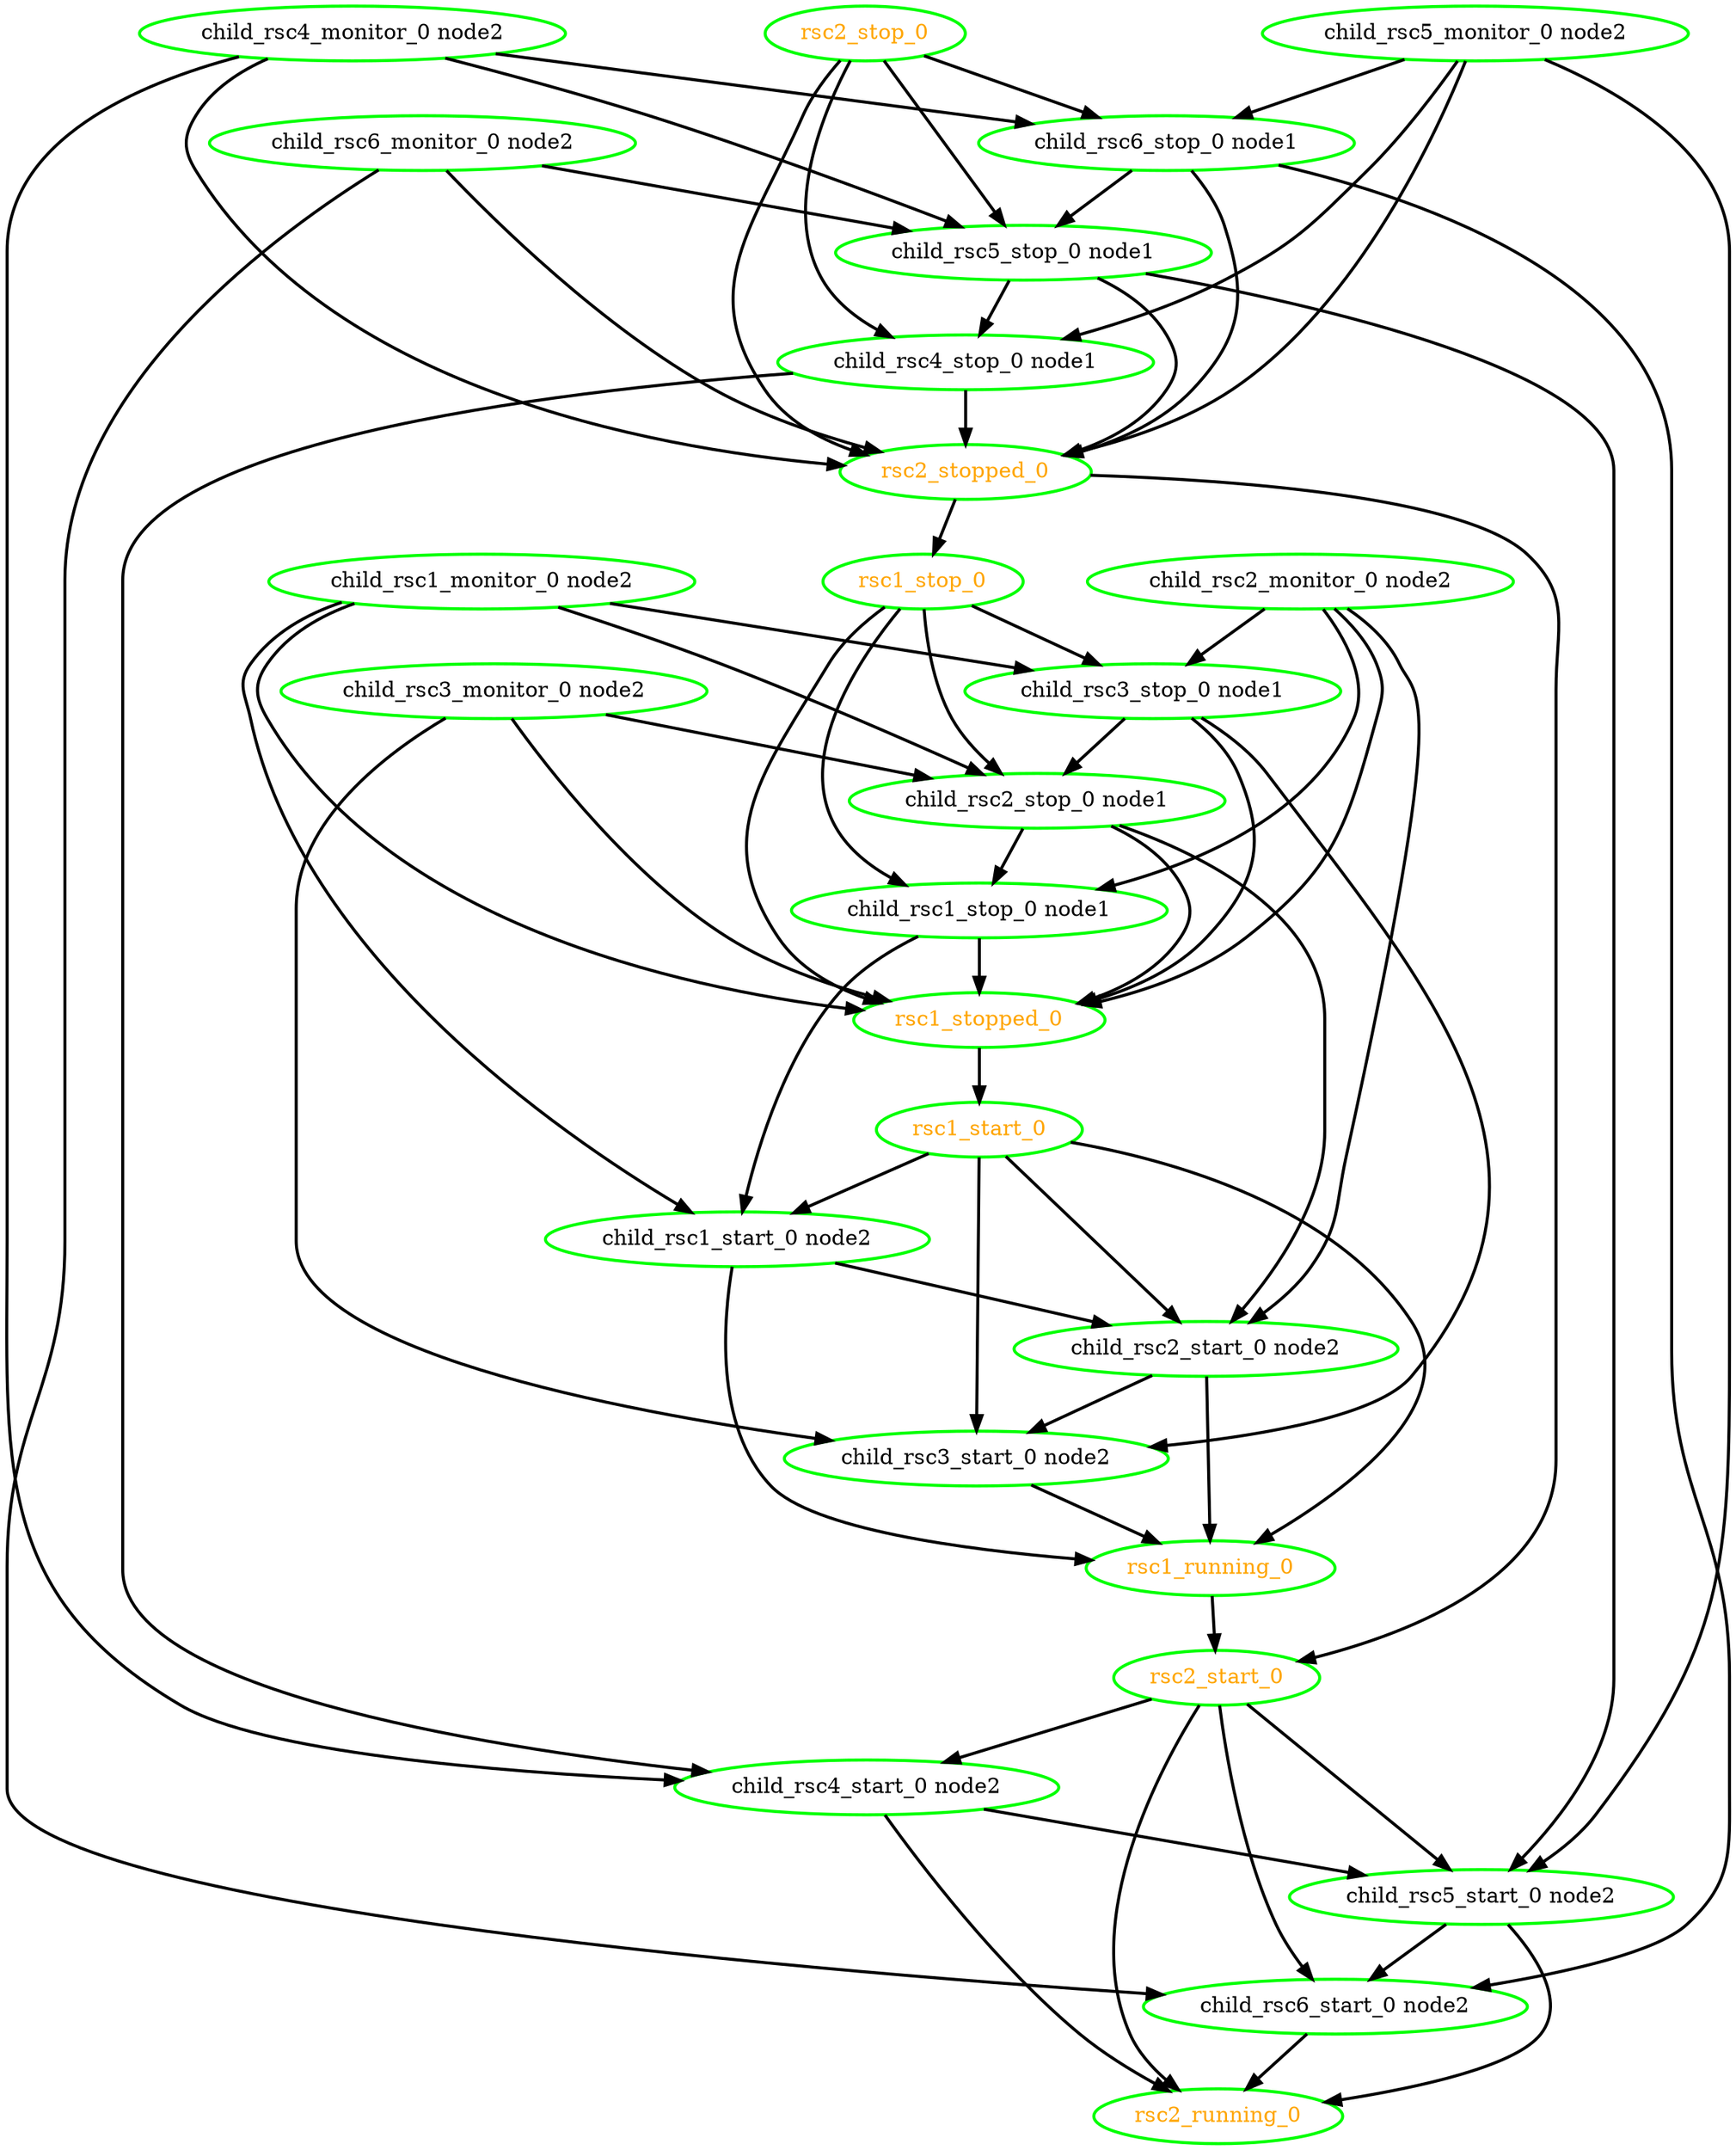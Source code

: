  digraph "g" {
"child_rsc1_monitor_0 node2" -> "child_rsc1_start_0 node2" [ style = bold]
"child_rsc1_monitor_0 node2" -> "child_rsc2_stop_0 node1" [ style = bold]
"child_rsc1_monitor_0 node2" -> "child_rsc3_stop_0 node1" [ style = bold]
"child_rsc1_monitor_0 node2" -> "rsc1_stopped_0" [ style = bold]
"child_rsc1_monitor_0 node2" [ style=bold color="green" fontcolor="black" ]
"child_rsc1_start_0 node2" -> "child_rsc2_start_0 node2" [ style = bold]
"child_rsc1_start_0 node2" -> "rsc1_running_0" [ style = bold]
"child_rsc1_start_0 node2" [ style=bold color="green" fontcolor="black" ]
"child_rsc1_stop_0 node1" -> "child_rsc1_start_0 node2" [ style = bold]
"child_rsc1_stop_0 node1" -> "rsc1_stopped_0" [ style = bold]
"child_rsc1_stop_0 node1" [ style=bold color="green" fontcolor="black" ]
"child_rsc2_monitor_0 node2" -> "child_rsc1_stop_0 node1" [ style = bold]
"child_rsc2_monitor_0 node2" -> "child_rsc2_start_0 node2" [ style = bold]
"child_rsc2_monitor_0 node2" -> "child_rsc3_stop_0 node1" [ style = bold]
"child_rsc2_monitor_0 node2" -> "rsc1_stopped_0" [ style = bold]
"child_rsc2_monitor_0 node2" [ style=bold color="green" fontcolor="black" ]
"child_rsc2_start_0 node2" -> "child_rsc3_start_0 node2" [ style = bold]
"child_rsc2_start_0 node2" -> "rsc1_running_0" [ style = bold]
"child_rsc2_start_0 node2" [ style=bold color="green" fontcolor="black" ]
"child_rsc2_stop_0 node1" -> "child_rsc1_stop_0 node1" [ style = bold]
"child_rsc2_stop_0 node1" -> "child_rsc2_start_0 node2" [ style = bold]
"child_rsc2_stop_0 node1" -> "rsc1_stopped_0" [ style = bold]
"child_rsc2_stop_0 node1" [ style=bold color="green" fontcolor="black" ]
"child_rsc3_monitor_0 node2" -> "child_rsc2_stop_0 node1" [ style = bold]
"child_rsc3_monitor_0 node2" -> "child_rsc3_start_0 node2" [ style = bold]
"child_rsc3_monitor_0 node2" -> "rsc1_stopped_0" [ style = bold]
"child_rsc3_monitor_0 node2" [ style=bold color="green" fontcolor="black" ]
"child_rsc3_start_0 node2" -> "rsc1_running_0" [ style = bold]
"child_rsc3_start_0 node2" [ style=bold color="green" fontcolor="black" ]
"child_rsc3_stop_0 node1" -> "child_rsc2_stop_0 node1" [ style = bold]
"child_rsc3_stop_0 node1" -> "child_rsc3_start_0 node2" [ style = bold]
"child_rsc3_stop_0 node1" -> "rsc1_stopped_0" [ style = bold]
"child_rsc3_stop_0 node1" [ style=bold color="green" fontcolor="black" ]
"child_rsc4_monitor_0 node2" -> "child_rsc4_start_0 node2" [ style = bold]
"child_rsc4_monitor_0 node2" -> "child_rsc5_stop_0 node1" [ style = bold]
"child_rsc4_monitor_0 node2" -> "child_rsc6_stop_0 node1" [ style = bold]
"child_rsc4_monitor_0 node2" -> "rsc2_stopped_0" [ style = bold]
"child_rsc4_monitor_0 node2" [ style=bold color="green" fontcolor="black" ]
"child_rsc4_start_0 node2" -> "child_rsc5_start_0 node2" [ style = bold]
"child_rsc4_start_0 node2" -> "rsc2_running_0" [ style = bold]
"child_rsc4_start_0 node2" [ style=bold color="green" fontcolor="black" ]
"child_rsc4_stop_0 node1" -> "child_rsc4_start_0 node2" [ style = bold]
"child_rsc4_stop_0 node1" -> "rsc2_stopped_0" [ style = bold]
"child_rsc4_stop_0 node1" [ style=bold color="green" fontcolor="black" ]
"child_rsc5_monitor_0 node2" -> "child_rsc4_stop_0 node1" [ style = bold]
"child_rsc5_monitor_0 node2" -> "child_rsc5_start_0 node2" [ style = bold]
"child_rsc5_monitor_0 node2" -> "child_rsc6_stop_0 node1" [ style = bold]
"child_rsc5_monitor_0 node2" -> "rsc2_stopped_0" [ style = bold]
"child_rsc5_monitor_0 node2" [ style=bold color="green" fontcolor="black" ]
"child_rsc5_start_0 node2" -> "child_rsc6_start_0 node2" [ style = bold]
"child_rsc5_start_0 node2" -> "rsc2_running_0" [ style = bold]
"child_rsc5_start_0 node2" [ style=bold color="green" fontcolor="black" ]
"child_rsc5_stop_0 node1" -> "child_rsc4_stop_0 node1" [ style = bold]
"child_rsc5_stop_0 node1" -> "child_rsc5_start_0 node2" [ style = bold]
"child_rsc5_stop_0 node1" -> "rsc2_stopped_0" [ style = bold]
"child_rsc5_stop_0 node1" [ style=bold color="green" fontcolor="black" ]
"child_rsc6_monitor_0 node2" -> "child_rsc5_stop_0 node1" [ style = bold]
"child_rsc6_monitor_0 node2" -> "child_rsc6_start_0 node2" [ style = bold]
"child_rsc6_monitor_0 node2" -> "rsc2_stopped_0" [ style = bold]
"child_rsc6_monitor_0 node2" [ style=bold color="green" fontcolor="black" ]
"child_rsc6_start_0 node2" -> "rsc2_running_0" [ style = bold]
"child_rsc6_start_0 node2" [ style=bold color="green" fontcolor="black" ]
"child_rsc6_stop_0 node1" -> "child_rsc5_stop_0 node1" [ style = bold]
"child_rsc6_stop_0 node1" -> "child_rsc6_start_0 node2" [ style = bold]
"child_rsc6_stop_0 node1" -> "rsc2_stopped_0" [ style = bold]
"child_rsc6_stop_0 node1" [ style=bold color="green" fontcolor="black" ]
"rsc1_running_0" -> "rsc2_start_0" [ style = bold]
"rsc1_running_0" [ style=bold color="green" fontcolor="orange" ]
"rsc1_start_0" -> "child_rsc1_start_0 node2" [ style = bold]
"rsc1_start_0" -> "child_rsc2_start_0 node2" [ style = bold]
"rsc1_start_0" -> "child_rsc3_start_0 node2" [ style = bold]
"rsc1_start_0" -> "rsc1_running_0" [ style = bold]
"rsc1_start_0" [ style=bold color="green" fontcolor="orange" ]
"rsc1_stop_0" -> "child_rsc1_stop_0 node1" [ style = bold]
"rsc1_stop_0" -> "child_rsc2_stop_0 node1" [ style = bold]
"rsc1_stop_0" -> "child_rsc3_stop_0 node1" [ style = bold]
"rsc1_stop_0" -> "rsc1_stopped_0" [ style = bold]
"rsc1_stop_0" [ style=bold color="green" fontcolor="orange" ]
"rsc1_stopped_0" -> "rsc1_start_0" [ style = bold]
"rsc1_stopped_0" [ style=bold color="green" fontcolor="orange" ]
"rsc2_running_0" [ style=bold color="green" fontcolor="orange" ]
"rsc2_start_0" -> "child_rsc4_start_0 node2" [ style = bold]
"rsc2_start_0" -> "child_rsc5_start_0 node2" [ style = bold]
"rsc2_start_0" -> "child_rsc6_start_0 node2" [ style = bold]
"rsc2_start_0" -> "rsc2_running_0" [ style = bold]
"rsc2_start_0" [ style=bold color="green" fontcolor="orange" ]
"rsc2_stop_0" -> "child_rsc4_stop_0 node1" [ style = bold]
"rsc2_stop_0" -> "child_rsc5_stop_0 node1" [ style = bold]
"rsc2_stop_0" -> "child_rsc6_stop_0 node1" [ style = bold]
"rsc2_stop_0" -> "rsc2_stopped_0" [ style = bold]
"rsc2_stop_0" [ style=bold color="green" fontcolor="orange" ]
"rsc2_stopped_0" -> "rsc1_stop_0" [ style = bold]
"rsc2_stopped_0" -> "rsc2_start_0" [ style = bold]
"rsc2_stopped_0" [ style=bold color="green" fontcolor="orange" ]
}
